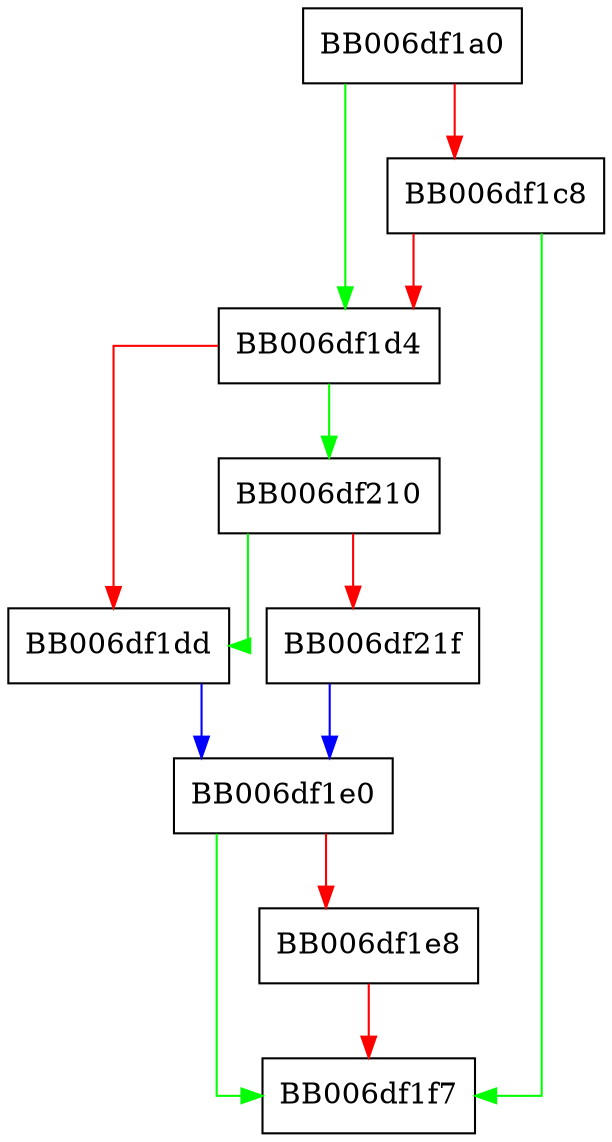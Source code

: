 digraph drbg_ctr_instantiate_wrapper {
  node [shape="box"];
  graph [splines=ortho];
  BB006df1a0 -> BB006df1d4 [color="green"];
  BB006df1a0 -> BB006df1c8 [color="red"];
  BB006df1c8 -> BB006df1f7 [color="green"];
  BB006df1c8 -> BB006df1d4 [color="red"];
  BB006df1d4 -> BB006df210 [color="green"];
  BB006df1d4 -> BB006df1dd [color="red"];
  BB006df1dd -> BB006df1e0 [color="blue"];
  BB006df1e0 -> BB006df1f7 [color="green"];
  BB006df1e0 -> BB006df1e8 [color="red"];
  BB006df1e8 -> BB006df1f7 [color="red"];
  BB006df210 -> BB006df1dd [color="green"];
  BB006df210 -> BB006df21f [color="red"];
  BB006df21f -> BB006df1e0 [color="blue"];
}